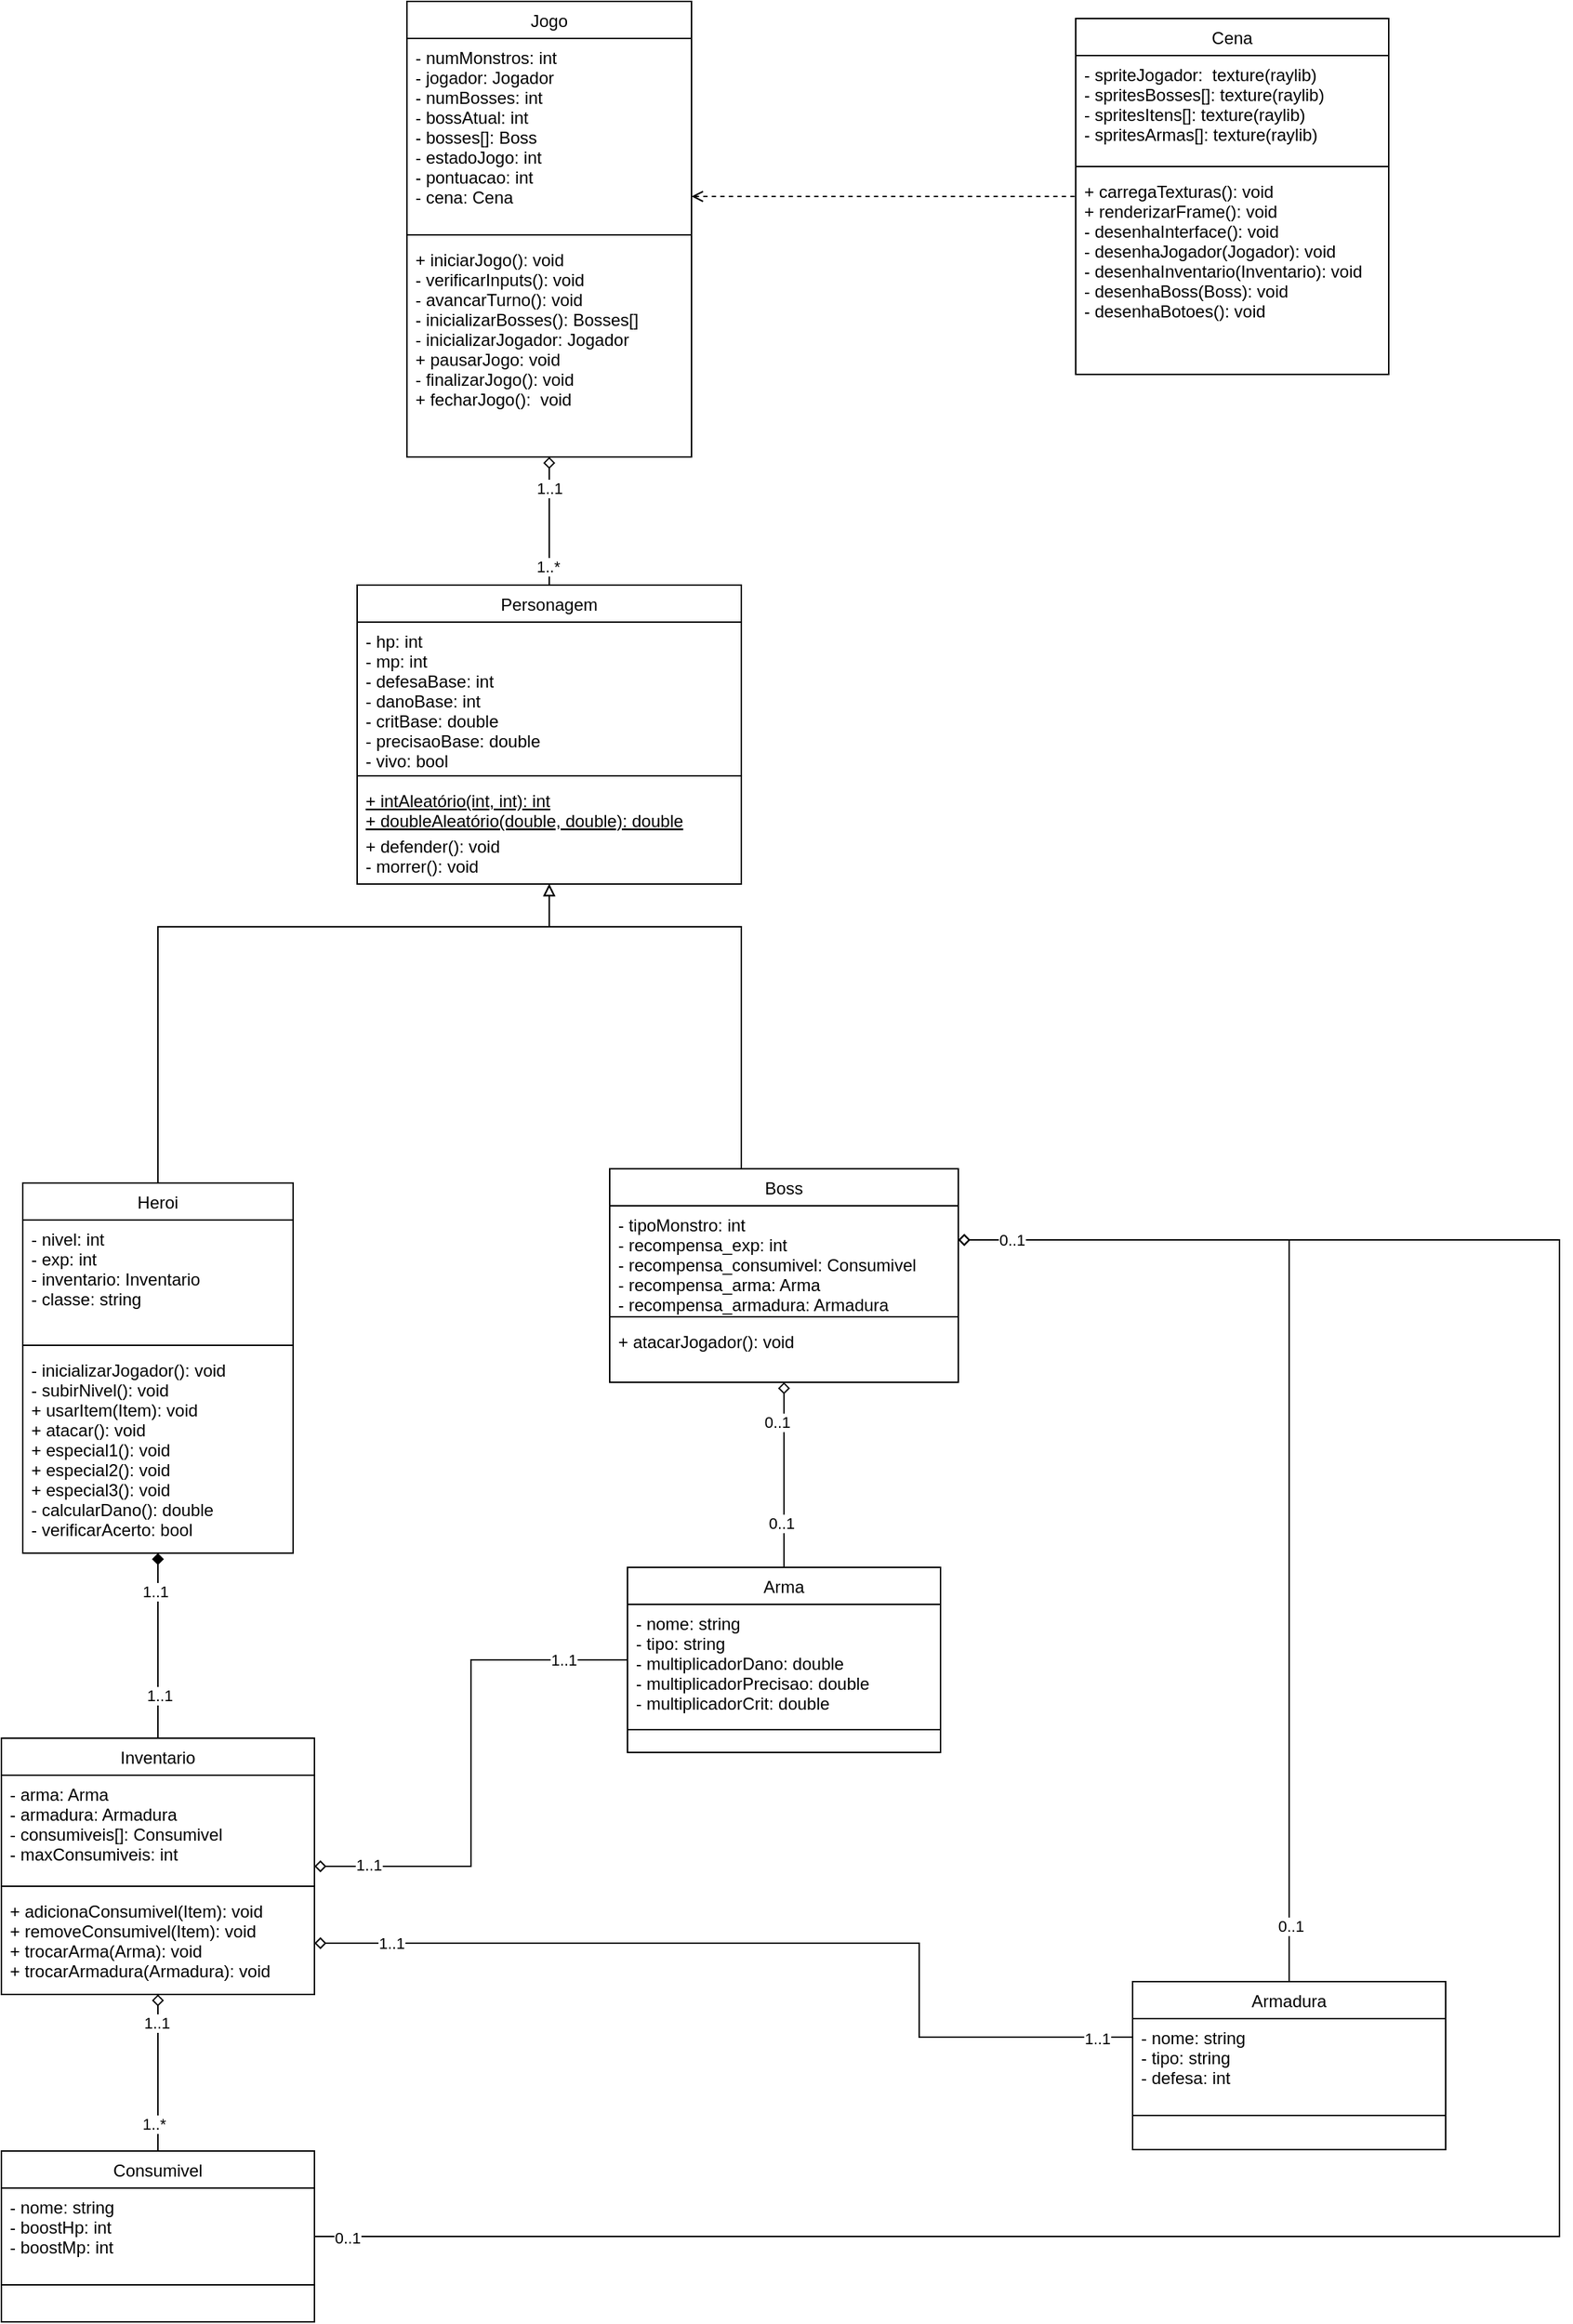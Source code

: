 <mxfile version="22.1.4" type="device">
  <diagram id="C5RBs43oDa-KdzZeNtuy" name="Page-1">
    <mxGraphModel dx="1434" dy="782" grid="1" gridSize="10" guides="1" tooltips="1" connect="1" arrows="1" fold="1" page="1" pageScale="1" pageWidth="1390" pageHeight="980" math="0" shadow="0">
      <root>
        <mxCell id="WIyWlLk6GJQsqaUBKTNV-0" />
        <mxCell id="WIyWlLk6GJQsqaUBKTNV-1" parent="WIyWlLk6GJQsqaUBKTNV-0" />
        <mxCell id="dYWPZWxcjh6S9HiUbcgT-55" style="edgeStyle=orthogonalEdgeStyle;rounded=0;orthogonalLoop=1;jettySize=auto;html=1;startArrow=diamond;startFill=0;endArrow=none;endFill=0;" parent="WIyWlLk6GJQsqaUBKTNV-1" source="zkfFHV4jXpPFQw0GAbJ--0" target="dYWPZWxcjh6S9HiUbcgT-6" edge="1">
          <mxGeometry relative="1" as="geometry" />
        </mxCell>
        <mxCell id="kpH8HkJKOdHBknGZpoAw-12" value="1..1" style="edgeLabel;html=1;align=center;verticalAlign=middle;resizable=0;points=[];" vertex="1" connectable="0" parent="dYWPZWxcjh6S9HiUbcgT-55">
          <mxGeometry x="-0.511" relative="1" as="geometry">
            <mxPoint as="offset" />
          </mxGeometry>
        </mxCell>
        <mxCell id="kpH8HkJKOdHBknGZpoAw-13" value="1..*" style="edgeLabel;html=1;align=center;verticalAlign=middle;resizable=0;points=[];" vertex="1" connectable="0" parent="dYWPZWxcjh6S9HiUbcgT-55">
          <mxGeometry x="0.711" y="-1" relative="1" as="geometry">
            <mxPoint as="offset" />
          </mxGeometry>
        </mxCell>
        <mxCell id="zkfFHV4jXpPFQw0GAbJ--0" value="Jogo" style="swimlane;fontStyle=0;align=center;verticalAlign=top;childLayout=stackLayout;horizontal=1;startSize=26;horizontalStack=0;resizeParent=1;resizeLast=0;collapsible=1;marginBottom=0;rounded=0;shadow=0;strokeWidth=1;" parent="WIyWlLk6GJQsqaUBKTNV-1" vertex="1">
          <mxGeometry x="460" y="20" width="200" height="320" as="geometry">
            <mxRectangle x="230" y="140" width="160" height="26" as="alternateBounds" />
          </mxGeometry>
        </mxCell>
        <mxCell id="zkfFHV4jXpPFQw0GAbJ--1" value="- numMonstros: int&#xa;- jogador: Jogador&#xa;- numBosses: int&#xa;- bossAtual: int&#xa;- bosses[]: Boss&#xa;- estadoJogo: int&#xa;- pontuacao: int&#xa;- cena: Cena" style="text;align=left;verticalAlign=top;spacingLeft=4;spacingRight=4;overflow=hidden;rotatable=0;points=[[0,0.5],[1,0.5]];portConstraint=eastwest;" parent="zkfFHV4jXpPFQw0GAbJ--0" vertex="1">
          <mxGeometry y="26" width="200" height="134" as="geometry" />
        </mxCell>
        <mxCell id="zkfFHV4jXpPFQw0GAbJ--4" value="" style="line;html=1;strokeWidth=1;align=left;verticalAlign=middle;spacingTop=-1;spacingLeft=3;spacingRight=3;rotatable=0;labelPosition=right;points=[];portConstraint=eastwest;" parent="zkfFHV4jXpPFQw0GAbJ--0" vertex="1">
          <mxGeometry y="160" width="200" height="8" as="geometry" />
        </mxCell>
        <mxCell id="zkfFHV4jXpPFQw0GAbJ--5" value="+ iniciarJogo(): void&#xa;- verificarInputs(): void&#xa;- avancarTurno(): void&#xa;- inicializarBosses(): Bosses[]&#xa;- inicializarJogador: Jogador&#xa;+ pausarJogo: void&#xa;- finalizarJogo(): void&#xa;+ fecharJogo():  void" style="text;align=left;verticalAlign=top;spacingLeft=4;spacingRight=4;overflow=hidden;rotatable=0;points=[[0,0.5],[1,0.5]];portConstraint=eastwest;" parent="zkfFHV4jXpPFQw0GAbJ--0" vertex="1">
          <mxGeometry y="168" width="200" height="152" as="geometry" />
        </mxCell>
        <mxCell id="dYWPZWxcjh6S9HiUbcgT-35" style="edgeStyle=orthogonalEdgeStyle;rounded=0;orthogonalLoop=1;jettySize=auto;html=1;entryX=0.5;entryY=0;entryDx=0;entryDy=0;endArrow=none;endFill=0;startArrow=diamond;startFill=1;" parent="WIyWlLk6GJQsqaUBKTNV-1" source="zkfFHV4jXpPFQw0GAbJ--6" target="dYWPZWxcjh6S9HiUbcgT-27" edge="1">
          <mxGeometry relative="1" as="geometry" />
        </mxCell>
        <mxCell id="dYWPZWxcjh6S9HiUbcgT-36" value="1..1" style="edgeLabel;html=1;align=center;verticalAlign=middle;resizable=0;points=[];" parent="dYWPZWxcjh6S9HiUbcgT-35" vertex="1" connectable="0">
          <mxGeometry x="-0.712" y="-2" relative="1" as="geometry">
            <mxPoint y="8" as="offset" />
          </mxGeometry>
        </mxCell>
        <mxCell id="dYWPZWxcjh6S9HiUbcgT-37" value="1..1" style="edgeLabel;html=1;align=center;verticalAlign=middle;resizable=0;points=[];" parent="dYWPZWxcjh6S9HiUbcgT-35" vertex="1" connectable="0">
          <mxGeometry x="0.529" y="1" relative="1" as="geometry">
            <mxPoint as="offset" />
          </mxGeometry>
        </mxCell>
        <mxCell id="zkfFHV4jXpPFQw0GAbJ--6" value="Heroi" style="swimlane;fontStyle=0;align=center;verticalAlign=top;childLayout=stackLayout;horizontal=1;startSize=26;horizontalStack=0;resizeParent=1;resizeLast=0;collapsible=1;marginBottom=0;rounded=0;shadow=0;strokeWidth=1;" parent="WIyWlLk6GJQsqaUBKTNV-1" vertex="1">
          <mxGeometry x="190" y="850" width="190" height="260" as="geometry">
            <mxRectangle x="130" y="380" width="160" height="26" as="alternateBounds" />
          </mxGeometry>
        </mxCell>
        <mxCell id="zkfFHV4jXpPFQw0GAbJ--7" value="- nivel: int&#xa;- exp: int&#xa;- inventario: Inventario&#xa;- classe: string" style="text;align=left;verticalAlign=top;spacingLeft=4;spacingRight=4;overflow=hidden;rotatable=0;points=[[0,0.5],[1,0.5]];portConstraint=eastwest;" parent="zkfFHV4jXpPFQw0GAbJ--6" vertex="1">
          <mxGeometry y="26" width="190" height="84" as="geometry" />
        </mxCell>
        <mxCell id="zkfFHV4jXpPFQw0GAbJ--9" value="" style="line;html=1;strokeWidth=1;align=left;verticalAlign=middle;spacingTop=-1;spacingLeft=3;spacingRight=3;rotatable=0;labelPosition=right;points=[];portConstraint=eastwest;" parent="zkfFHV4jXpPFQw0GAbJ--6" vertex="1">
          <mxGeometry y="110" width="190" height="8" as="geometry" />
        </mxCell>
        <mxCell id="zkfFHV4jXpPFQw0GAbJ--11" value="- inicializarJogador(): void&#xa;- subirNivel(): void&#xa;+ usarItem(Item): void&#xa;+ atacar(): void&#xa;+ especial1(): void&#xa;+ especial2(): void&#xa;+ especial3(): void&#xa;- calcularDano(): double&#xa;- verificarAcerto: bool" style="text;align=left;verticalAlign=top;spacingLeft=4;spacingRight=4;overflow=hidden;rotatable=0;points=[[0,0.5],[1,0.5]];portConstraint=eastwest;" parent="zkfFHV4jXpPFQw0GAbJ--6" vertex="1">
          <mxGeometry y="118" width="190" height="132" as="geometry" />
        </mxCell>
        <mxCell id="zkfFHV4jXpPFQw0GAbJ--17" value="Cena" style="swimlane;fontStyle=0;align=center;verticalAlign=top;childLayout=stackLayout;horizontal=1;startSize=26;horizontalStack=0;resizeParent=1;resizeLast=0;collapsible=1;marginBottom=0;rounded=0;shadow=0;strokeWidth=1;" parent="WIyWlLk6GJQsqaUBKTNV-1" vertex="1">
          <mxGeometry x="930" y="32" width="220" height="250" as="geometry">
            <mxRectangle x="550" y="140" width="160" height="26" as="alternateBounds" />
          </mxGeometry>
        </mxCell>
        <mxCell id="zkfFHV4jXpPFQw0GAbJ--18" value="- spriteJogador:  texture(raylib)&#xa;- spritesBosses[]: texture(raylib)&#xa;- spritesItens[]: texture(raylib)&#xa;- spritesArmas[]: texture(raylib)" style="text;align=left;verticalAlign=top;spacingLeft=4;spacingRight=4;overflow=hidden;rotatable=0;points=[[0,0.5],[1,0.5]];portConstraint=eastwest;" parent="zkfFHV4jXpPFQw0GAbJ--17" vertex="1">
          <mxGeometry y="26" width="220" height="74" as="geometry" />
        </mxCell>
        <mxCell id="zkfFHV4jXpPFQw0GAbJ--23" value="" style="line;html=1;strokeWidth=1;align=left;verticalAlign=middle;spacingTop=-1;spacingLeft=3;spacingRight=3;rotatable=0;labelPosition=right;points=[];portConstraint=eastwest;" parent="zkfFHV4jXpPFQw0GAbJ--17" vertex="1">
          <mxGeometry y="100" width="220" height="8" as="geometry" />
        </mxCell>
        <mxCell id="zkfFHV4jXpPFQw0GAbJ--24" value="+ carregaTexturas(): void&#xa;+ renderizarFrame(): void&#xa;- desenhaInterface(): void&#xa;- desenhaJogador(Jogador): void&#xa;- desenhaInventario(Inventario): void&#xa;- desenhaBoss(Boss): void&#xa;- desenhaBotoes(): void" style="text;align=left;verticalAlign=top;spacingLeft=4;spacingRight=4;overflow=hidden;rotatable=0;points=[[0,0.5],[1,0.5]];portConstraint=eastwest;" parent="zkfFHV4jXpPFQw0GAbJ--17" vertex="1">
          <mxGeometry y="108" width="220" height="142" as="geometry" />
        </mxCell>
        <mxCell id="zkfFHV4jXpPFQw0GAbJ--26" value="" style="endArrow=none;shadow=0;strokeWidth=1;rounded=0;endFill=0;edgeStyle=elbowEdgeStyle;elbow=vertical;dashed=1;startArrow=open;startFill=0;" parent="WIyWlLk6GJQsqaUBKTNV-1" source="zkfFHV4jXpPFQw0GAbJ--0" target="zkfFHV4jXpPFQw0GAbJ--17" edge="1">
          <mxGeometry x="0.5" y="41" relative="1" as="geometry">
            <mxPoint x="380" y="192" as="sourcePoint" />
            <mxPoint x="540" y="192" as="targetPoint" />
            <mxPoint x="-40" y="32" as="offset" />
          </mxGeometry>
        </mxCell>
        <mxCell id="dYWPZWxcjh6S9HiUbcgT-48" style="edgeStyle=orthogonalEdgeStyle;rounded=0;orthogonalLoop=1;jettySize=auto;html=1;endArrow=none;endFill=0;startArrow=block;startFill=0;" parent="WIyWlLk6GJQsqaUBKTNV-1" source="dYWPZWxcjh6S9HiUbcgT-6" target="dYWPZWxcjh6S9HiUbcgT-12" edge="1">
          <mxGeometry relative="1" as="geometry">
            <Array as="points">
              <mxPoint x="560" y="670" />
              <mxPoint x="695" y="670" />
            </Array>
          </mxGeometry>
        </mxCell>
        <mxCell id="dYWPZWxcjh6S9HiUbcgT-49" style="edgeStyle=orthogonalEdgeStyle;rounded=0;orthogonalLoop=1;jettySize=auto;html=1;endArrow=none;endFill=0;startArrow=block;startFill=0;" parent="WIyWlLk6GJQsqaUBKTNV-1" source="dYWPZWxcjh6S9HiUbcgT-6" target="zkfFHV4jXpPFQw0GAbJ--6" edge="1">
          <mxGeometry relative="1" as="geometry">
            <mxPoint x="470" y="670" as="targetPoint" />
            <Array as="points">
              <mxPoint x="560" y="670" />
              <mxPoint x="285" y="670" />
            </Array>
          </mxGeometry>
        </mxCell>
        <mxCell id="dYWPZWxcjh6S9HiUbcgT-6" value="Personagem" style="swimlane;fontStyle=0;align=center;verticalAlign=top;childLayout=stackLayout;horizontal=1;startSize=26;horizontalStack=0;resizeParent=1;resizeLast=0;collapsible=1;marginBottom=0;rounded=0;shadow=0;strokeWidth=1;" parent="WIyWlLk6GJQsqaUBKTNV-1" vertex="1">
          <mxGeometry x="425" y="430" width="270" height="210" as="geometry">
            <mxRectangle x="340" y="380" width="170" height="26" as="alternateBounds" />
          </mxGeometry>
        </mxCell>
        <mxCell id="dYWPZWxcjh6S9HiUbcgT-7" value="- hp: int&#xa;- mp: int&#xa;- defesaBase: int&#xa;- danoBase: int&#xa;- critBase: double&#xa;- precisaoBase: double&#xa;- vivo: bool" style="text;align=left;verticalAlign=top;spacingLeft=4;spacingRight=4;overflow=hidden;rotatable=0;points=[[0,0.5],[1,0.5]];portConstraint=eastwest;" parent="dYWPZWxcjh6S9HiUbcgT-6" vertex="1">
          <mxGeometry y="26" width="270" height="104" as="geometry" />
        </mxCell>
        <mxCell id="dYWPZWxcjh6S9HiUbcgT-8" value="" style="line;html=1;strokeWidth=1;align=left;verticalAlign=middle;spacingTop=-1;spacingLeft=3;spacingRight=3;rotatable=0;labelPosition=right;points=[];portConstraint=eastwest;" parent="dYWPZWxcjh6S9HiUbcgT-6" vertex="1">
          <mxGeometry y="130" width="270" height="8" as="geometry" />
        </mxCell>
        <mxCell id="dYWPZWxcjh6S9HiUbcgT-18" value="+ intAleatório(int, int): int&#xa;+ doubleAleatório(double, double): double" style="text;align=left;verticalAlign=top;spacingLeft=4;spacingRight=4;overflow=hidden;rotatable=0;points=[[0,0.5],[1,0.5]];portConstraint=eastwest;fontStyle=4" parent="dYWPZWxcjh6S9HiUbcgT-6" vertex="1">
          <mxGeometry y="138" width="270" height="32" as="geometry" />
        </mxCell>
        <mxCell id="kpH8HkJKOdHBknGZpoAw-0" value="+ defender(): void&#xa;- morrer(): void" style="text;align=left;verticalAlign=top;spacingLeft=4;spacingRight=4;overflow=hidden;rotatable=0;points=[[0,0.5],[1,0.5]];portConstraint=eastwest;fontStyle=0" vertex="1" parent="dYWPZWxcjh6S9HiUbcgT-6">
          <mxGeometry y="170" width="270" height="40" as="geometry" />
        </mxCell>
        <mxCell id="dYWPZWxcjh6S9HiUbcgT-12" value="Boss" style="swimlane;fontStyle=0;align=center;verticalAlign=top;childLayout=stackLayout;horizontal=1;startSize=26;horizontalStack=0;resizeParent=1;resizeLast=0;collapsible=1;marginBottom=0;rounded=0;shadow=0;strokeWidth=1;" parent="WIyWlLk6GJQsqaUBKTNV-1" vertex="1">
          <mxGeometry x="602.5" y="840" width="245" height="150" as="geometry">
            <mxRectangle x="130" y="380" width="160" height="26" as="alternateBounds" />
          </mxGeometry>
        </mxCell>
        <mxCell id="dYWPZWxcjh6S9HiUbcgT-13" value="- tipoMonstro: int&#xa;- recompensa_exp: int&#xa;- recompensa_consumivel: Consumivel&#xa;- recompensa_arma: Arma&#xa;- recompensa_armadura: Armadura" style="text;align=left;verticalAlign=top;spacingLeft=4;spacingRight=4;overflow=hidden;rotatable=0;points=[[0,0.5],[1,0.5]];portConstraint=eastwest;" parent="dYWPZWxcjh6S9HiUbcgT-12" vertex="1">
          <mxGeometry y="26" width="245" height="74" as="geometry" />
        </mxCell>
        <mxCell id="dYWPZWxcjh6S9HiUbcgT-15" value="" style="line;html=1;strokeWidth=1;align=left;verticalAlign=middle;spacingTop=-1;spacingLeft=3;spacingRight=3;rotatable=0;labelPosition=right;points=[];portConstraint=eastwest;" parent="dYWPZWxcjh6S9HiUbcgT-12" vertex="1">
          <mxGeometry y="100" width="245" height="8" as="geometry" />
        </mxCell>
        <mxCell id="dYWPZWxcjh6S9HiUbcgT-17" value="+ atacarJogador(): void" style="text;align=left;verticalAlign=top;spacingLeft=4;spacingRight=4;overflow=hidden;rotatable=0;points=[[0,0.5],[1,0.5]];portConstraint=eastwest;" parent="dYWPZWxcjh6S9HiUbcgT-12" vertex="1">
          <mxGeometry y="108" width="245" height="32" as="geometry" />
        </mxCell>
        <mxCell id="kpH8HkJKOdHBknGZpoAw-1" style="edgeStyle=orthogonalEdgeStyle;rounded=0;orthogonalLoop=1;jettySize=auto;html=1;endArrow=diamond;endFill=0;" edge="1" parent="WIyWlLk6GJQsqaUBKTNV-1" source="dYWPZWxcjh6S9HiUbcgT-23" target="dYWPZWxcjh6S9HiUbcgT-12">
          <mxGeometry relative="1" as="geometry" />
        </mxCell>
        <mxCell id="kpH8HkJKOdHBknGZpoAw-4" value="0..1" style="edgeLabel;html=1;align=center;verticalAlign=middle;resizable=0;points=[];" vertex="1" connectable="0" parent="kpH8HkJKOdHBknGZpoAw-1">
          <mxGeometry x="-0.514" y="2" relative="1" as="geometry">
            <mxPoint as="offset" />
          </mxGeometry>
        </mxCell>
        <mxCell id="kpH8HkJKOdHBknGZpoAw-5" value="0..1" style="edgeLabel;html=1;align=center;verticalAlign=middle;resizable=0;points=[];" vertex="1" connectable="0" parent="kpH8HkJKOdHBknGZpoAw-1">
          <mxGeometry x="0.5" y="-1" relative="1" as="geometry">
            <mxPoint x="-6" y="-5" as="offset" />
          </mxGeometry>
        </mxCell>
        <mxCell id="dYWPZWxcjh6S9HiUbcgT-23" value="Arma" style="swimlane;fontStyle=0;align=center;verticalAlign=top;childLayout=stackLayout;horizontal=1;startSize=26;horizontalStack=0;resizeParent=1;resizeLast=0;collapsible=1;marginBottom=0;rounded=0;shadow=0;strokeWidth=1;" parent="WIyWlLk6GJQsqaUBKTNV-1" vertex="1">
          <mxGeometry x="615" y="1120" width="220" height="130" as="geometry">
            <mxRectangle x="130" y="380" width="160" height="26" as="alternateBounds" />
          </mxGeometry>
        </mxCell>
        <mxCell id="dYWPZWxcjh6S9HiUbcgT-24" value="- nome: string&#xa;- tipo: string&#xa;- multiplicadorDano: double&#xa;- multiplicadorPrecisao: double&#xa;- multiplicadorCrit: double" style="text;align=left;verticalAlign=top;spacingLeft=4;spacingRight=4;overflow=hidden;rotatable=0;points=[[0,0.5],[1,0.5]];portConstraint=eastwest;" parent="dYWPZWxcjh6S9HiUbcgT-23" vertex="1">
          <mxGeometry y="26" width="220" height="84" as="geometry" />
        </mxCell>
        <mxCell id="dYWPZWxcjh6S9HiUbcgT-25" value="" style="line;html=1;strokeWidth=1;align=left;verticalAlign=middle;spacingTop=-1;spacingLeft=3;spacingRight=3;rotatable=0;labelPosition=right;points=[];portConstraint=eastwest;" parent="dYWPZWxcjh6S9HiUbcgT-23" vertex="1">
          <mxGeometry y="110" width="220" height="8" as="geometry" />
        </mxCell>
        <mxCell id="dYWPZWxcjh6S9HiUbcgT-38" style="edgeStyle=orthogonalEdgeStyle;rounded=0;orthogonalLoop=1;jettySize=auto;html=1;entryX=0.5;entryY=0;entryDx=0;entryDy=0;startArrow=diamond;startFill=0;endArrow=none;endFill=0;" parent="WIyWlLk6GJQsqaUBKTNV-1" source="dYWPZWxcjh6S9HiUbcgT-27" target="dYWPZWxcjh6S9HiUbcgT-31" edge="1">
          <mxGeometry relative="1" as="geometry" />
        </mxCell>
        <mxCell id="dYWPZWxcjh6S9HiUbcgT-39" value="1..1" style="edgeLabel;html=1;align=center;verticalAlign=middle;resizable=0;points=[];" parent="dYWPZWxcjh6S9HiUbcgT-38" vertex="1" connectable="0">
          <mxGeometry x="-0.643" y="-1" relative="1" as="geometry">
            <mxPoint as="offset" />
          </mxGeometry>
        </mxCell>
        <mxCell id="dYWPZWxcjh6S9HiUbcgT-40" value="1..*" style="edgeLabel;html=1;align=center;verticalAlign=middle;resizable=0;points=[];" parent="dYWPZWxcjh6S9HiUbcgT-38" vertex="1" connectable="0">
          <mxGeometry x="0.525" y="-3" relative="1" as="geometry">
            <mxPoint y="7" as="offset" />
          </mxGeometry>
        </mxCell>
        <mxCell id="dYWPZWxcjh6S9HiUbcgT-41" style="edgeStyle=orthogonalEdgeStyle;rounded=0;orthogonalLoop=1;jettySize=auto;html=1;startArrow=diamond;startFill=0;endArrow=none;endFill=0;" parent="WIyWlLk6GJQsqaUBKTNV-1" source="dYWPZWxcjh6S9HiUbcgT-27" target="dYWPZWxcjh6S9HiUbcgT-23" edge="1">
          <mxGeometry relative="1" as="geometry" />
        </mxCell>
        <mxCell id="dYWPZWxcjh6S9HiUbcgT-42" value="1..1" style="edgeLabel;html=1;align=center;verticalAlign=middle;resizable=0;points=[];" parent="dYWPZWxcjh6S9HiUbcgT-41" vertex="1" connectable="0">
          <mxGeometry x="0.794" relative="1" as="geometry">
            <mxPoint x="-8" as="offset" />
          </mxGeometry>
        </mxCell>
        <mxCell id="dYWPZWxcjh6S9HiUbcgT-45" value="1..1" style="edgeLabel;html=1;align=center;verticalAlign=middle;resizable=0;points=[];" parent="dYWPZWxcjh6S9HiUbcgT-41" vertex="1" connectable="0">
          <mxGeometry x="-0.826" y="1" relative="1" as="geometry">
            <mxPoint x="6" as="offset" />
          </mxGeometry>
        </mxCell>
        <mxCell id="dYWPZWxcjh6S9HiUbcgT-27" value="Inventario" style="swimlane;fontStyle=0;align=center;verticalAlign=top;childLayout=stackLayout;horizontal=1;startSize=26;horizontalStack=0;resizeParent=1;resizeLast=0;collapsible=1;marginBottom=0;rounded=0;shadow=0;strokeWidth=1;" parent="WIyWlLk6GJQsqaUBKTNV-1" vertex="1">
          <mxGeometry x="175" y="1240" width="220" height="180" as="geometry">
            <mxRectangle x="130" y="380" width="160" height="26" as="alternateBounds" />
          </mxGeometry>
        </mxCell>
        <mxCell id="dYWPZWxcjh6S9HiUbcgT-28" value="- arma: Arma&#xa;- armadura: Armadura&#xa;- consumiveis[]: Consumivel&#xa;- maxConsumiveis: int" style="text;align=left;verticalAlign=top;spacingLeft=4;spacingRight=4;overflow=hidden;rotatable=0;points=[[0,0.5],[1,0.5]];portConstraint=eastwest;" parent="dYWPZWxcjh6S9HiUbcgT-27" vertex="1">
          <mxGeometry y="26" width="220" height="74" as="geometry" />
        </mxCell>
        <mxCell id="dYWPZWxcjh6S9HiUbcgT-29" value="" style="line;html=1;strokeWidth=1;align=left;verticalAlign=middle;spacingTop=-1;spacingLeft=3;spacingRight=3;rotatable=0;labelPosition=right;points=[];portConstraint=eastwest;" parent="dYWPZWxcjh6S9HiUbcgT-27" vertex="1">
          <mxGeometry y="100" width="220" height="8" as="geometry" />
        </mxCell>
        <mxCell id="dYWPZWxcjh6S9HiUbcgT-30" value="+ adicionaConsumivel(Item): void&#xa;+ removeConsumivel(Item): void&#xa;+ trocarArma(Arma): void&#xa;+ trocarArmadura(Armadura): void&#xa;" style="text;align=left;verticalAlign=top;spacingLeft=4;spacingRight=4;overflow=hidden;rotatable=0;points=[[0,0.5],[1,0.5]];portConstraint=eastwest;" parent="dYWPZWxcjh6S9HiUbcgT-27" vertex="1">
          <mxGeometry y="108" width="220" height="72" as="geometry" />
        </mxCell>
        <mxCell id="kpH8HkJKOdHBknGZpoAw-9" style="edgeStyle=orthogonalEdgeStyle;rounded=0;orthogonalLoop=1;jettySize=auto;html=1;endArrow=diamond;endFill=0;" edge="1" parent="WIyWlLk6GJQsqaUBKTNV-1" source="dYWPZWxcjh6S9HiUbcgT-31" target="dYWPZWxcjh6S9HiUbcgT-12">
          <mxGeometry relative="1" as="geometry">
            <Array as="points">
              <mxPoint x="1270" y="1590" />
              <mxPoint x="1270" y="890" />
            </Array>
          </mxGeometry>
        </mxCell>
        <mxCell id="kpH8HkJKOdHBknGZpoAw-10" value="0..1" style="edgeLabel;html=1;align=center;verticalAlign=middle;resizable=0;points=[];" vertex="1" connectable="0" parent="kpH8HkJKOdHBknGZpoAw-9">
          <mxGeometry x="-0.977" y="-1" relative="1" as="geometry">
            <mxPoint as="offset" />
          </mxGeometry>
        </mxCell>
        <mxCell id="dYWPZWxcjh6S9HiUbcgT-31" value="Consumivel" style="swimlane;fontStyle=0;align=center;verticalAlign=top;childLayout=stackLayout;horizontal=1;startSize=26;horizontalStack=0;resizeParent=1;resizeLast=0;collapsible=1;marginBottom=0;rounded=0;shadow=0;strokeWidth=1;" parent="WIyWlLk6GJQsqaUBKTNV-1" vertex="1">
          <mxGeometry x="175" y="1530" width="220" height="120" as="geometry">
            <mxRectangle x="130" y="380" width="160" height="26" as="alternateBounds" />
          </mxGeometry>
        </mxCell>
        <mxCell id="dYWPZWxcjh6S9HiUbcgT-32" value="- nome: string&#xa;- boostHp: int&#xa;- boostMp: int" style="text;align=left;verticalAlign=top;spacingLeft=4;spacingRight=4;overflow=hidden;rotatable=0;points=[[0,0.5],[1,0.5]];portConstraint=eastwest;" parent="dYWPZWxcjh6S9HiUbcgT-31" vertex="1">
          <mxGeometry y="26" width="220" height="64" as="geometry" />
        </mxCell>
        <mxCell id="dYWPZWxcjh6S9HiUbcgT-33" value="" style="line;html=1;strokeWidth=1;align=left;verticalAlign=middle;spacingTop=-1;spacingLeft=3;spacingRight=3;rotatable=0;labelPosition=right;points=[];portConstraint=eastwest;" parent="dYWPZWxcjh6S9HiUbcgT-31" vertex="1">
          <mxGeometry y="90" width="220" height="8" as="geometry" />
        </mxCell>
        <mxCell id="dYWPZWxcjh6S9HiUbcgT-61" style="edgeStyle=orthogonalEdgeStyle;rounded=0;orthogonalLoop=1;jettySize=auto;html=1;endArrow=diamond;endFill=0;" parent="WIyWlLk6GJQsqaUBKTNV-1" source="dYWPZWxcjh6S9HiUbcgT-57" target="dYWPZWxcjh6S9HiUbcgT-30" edge="1">
          <mxGeometry relative="1" as="geometry">
            <Array as="points">
              <mxPoint x="820" y="1450" />
              <mxPoint x="820" y="1384" />
            </Array>
          </mxGeometry>
        </mxCell>
        <mxCell id="dYWPZWxcjh6S9HiUbcgT-62" value="1..1" style="edgeLabel;html=1;align=center;verticalAlign=middle;resizable=0;points=[];" parent="dYWPZWxcjh6S9HiUbcgT-61" vertex="1" connectable="0">
          <mxGeometry x="0.832" relative="1" as="geometry">
            <mxPoint as="offset" />
          </mxGeometry>
        </mxCell>
        <mxCell id="dYWPZWxcjh6S9HiUbcgT-63" value="1..1" style="edgeLabel;html=1;align=center;verticalAlign=middle;resizable=0;points=[];" parent="dYWPZWxcjh6S9HiUbcgT-61" vertex="1" connectable="0">
          <mxGeometry x="-0.922" y="1" relative="1" as="geometry">
            <mxPoint as="offset" />
          </mxGeometry>
        </mxCell>
        <mxCell id="kpH8HkJKOdHBknGZpoAw-6" style="edgeStyle=orthogonalEdgeStyle;rounded=0;orthogonalLoop=1;jettySize=auto;html=1;endArrow=diamond;endFill=0;" edge="1" parent="WIyWlLk6GJQsqaUBKTNV-1" source="dYWPZWxcjh6S9HiUbcgT-57" target="dYWPZWxcjh6S9HiUbcgT-12">
          <mxGeometry relative="1" as="geometry">
            <Array as="points">
              <mxPoint x="1080" y="890" />
            </Array>
          </mxGeometry>
        </mxCell>
        <mxCell id="kpH8HkJKOdHBknGZpoAw-7" value="0..1" style="edgeLabel;html=1;align=center;verticalAlign=middle;resizable=0;points=[];" vertex="1" connectable="0" parent="kpH8HkJKOdHBknGZpoAw-6">
          <mxGeometry x="0.901" relative="1" as="geometry">
            <mxPoint as="offset" />
          </mxGeometry>
        </mxCell>
        <mxCell id="kpH8HkJKOdHBknGZpoAw-8" value="0..1" style="edgeLabel;html=1;align=center;verticalAlign=middle;resizable=0;points=[];" vertex="1" connectable="0" parent="kpH8HkJKOdHBknGZpoAw-6">
          <mxGeometry x="-0.895" y="-1" relative="1" as="geometry">
            <mxPoint as="offset" />
          </mxGeometry>
        </mxCell>
        <mxCell id="dYWPZWxcjh6S9HiUbcgT-57" value="Armadura" style="swimlane;fontStyle=0;align=center;verticalAlign=top;childLayout=stackLayout;horizontal=1;startSize=26;horizontalStack=0;resizeParent=1;resizeLast=0;collapsible=1;marginBottom=0;rounded=0;shadow=0;strokeWidth=1;" parent="WIyWlLk6GJQsqaUBKTNV-1" vertex="1">
          <mxGeometry x="970" y="1411" width="220" height="118" as="geometry">
            <mxRectangle x="130" y="380" width="160" height="26" as="alternateBounds" />
          </mxGeometry>
        </mxCell>
        <mxCell id="dYWPZWxcjh6S9HiUbcgT-58" value="- nome: string&#xa;- tipo: string&#xa;- defesa: int" style="text;align=left;verticalAlign=top;spacingLeft=4;spacingRight=4;overflow=hidden;rotatable=0;points=[[0,0.5],[1,0.5]];portConstraint=eastwest;" parent="dYWPZWxcjh6S9HiUbcgT-57" vertex="1">
          <mxGeometry y="26" width="220" height="64" as="geometry" />
        </mxCell>
        <mxCell id="dYWPZWxcjh6S9HiUbcgT-59" value="" style="line;html=1;strokeWidth=1;align=left;verticalAlign=middle;spacingTop=-1;spacingLeft=3;spacingRight=3;rotatable=0;labelPosition=right;points=[];portConstraint=eastwest;" parent="dYWPZWxcjh6S9HiUbcgT-57" vertex="1">
          <mxGeometry y="90" width="220" height="8" as="geometry" />
        </mxCell>
      </root>
    </mxGraphModel>
  </diagram>
</mxfile>

